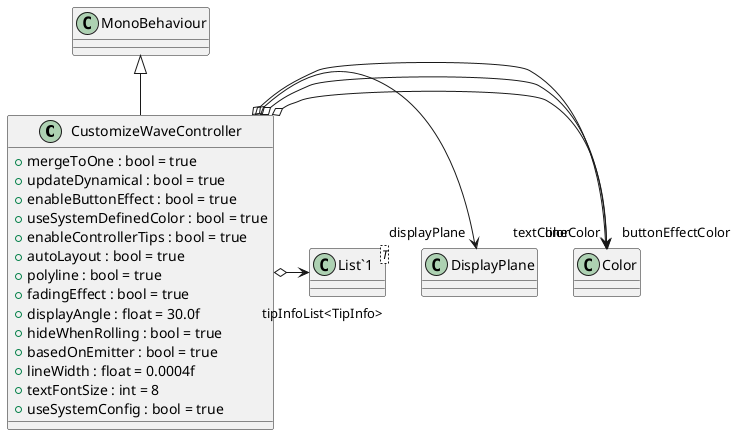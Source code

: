 @startuml
class CustomizeWaveController {
    + mergeToOne : bool = true
    + updateDynamical : bool = true
    + enableButtonEffect : bool = true
    + useSystemDefinedColor : bool = true
    + enableControllerTips : bool = true
    + autoLayout : bool = true
    + polyline : bool = true
    + fadingEffect : bool = true
    + displayAngle : float = 30.0f
    + hideWhenRolling : bool = true
    + basedOnEmitter : bool = true
    + lineWidth : float = 0.0004f
    + textFontSize : int = 8
    + useSystemConfig : bool = true
}
class "List`1"<T> {
}
MonoBehaviour <|-- CustomizeWaveController
CustomizeWaveController o-> "buttonEffectColor" Color
CustomizeWaveController o-> "displayPlane" DisplayPlane
CustomizeWaveController o-> "lineColor" Color
CustomizeWaveController o-> "textColor" Color
CustomizeWaveController o-> "tipInfoList<TipInfo>" "List`1"
@enduml
